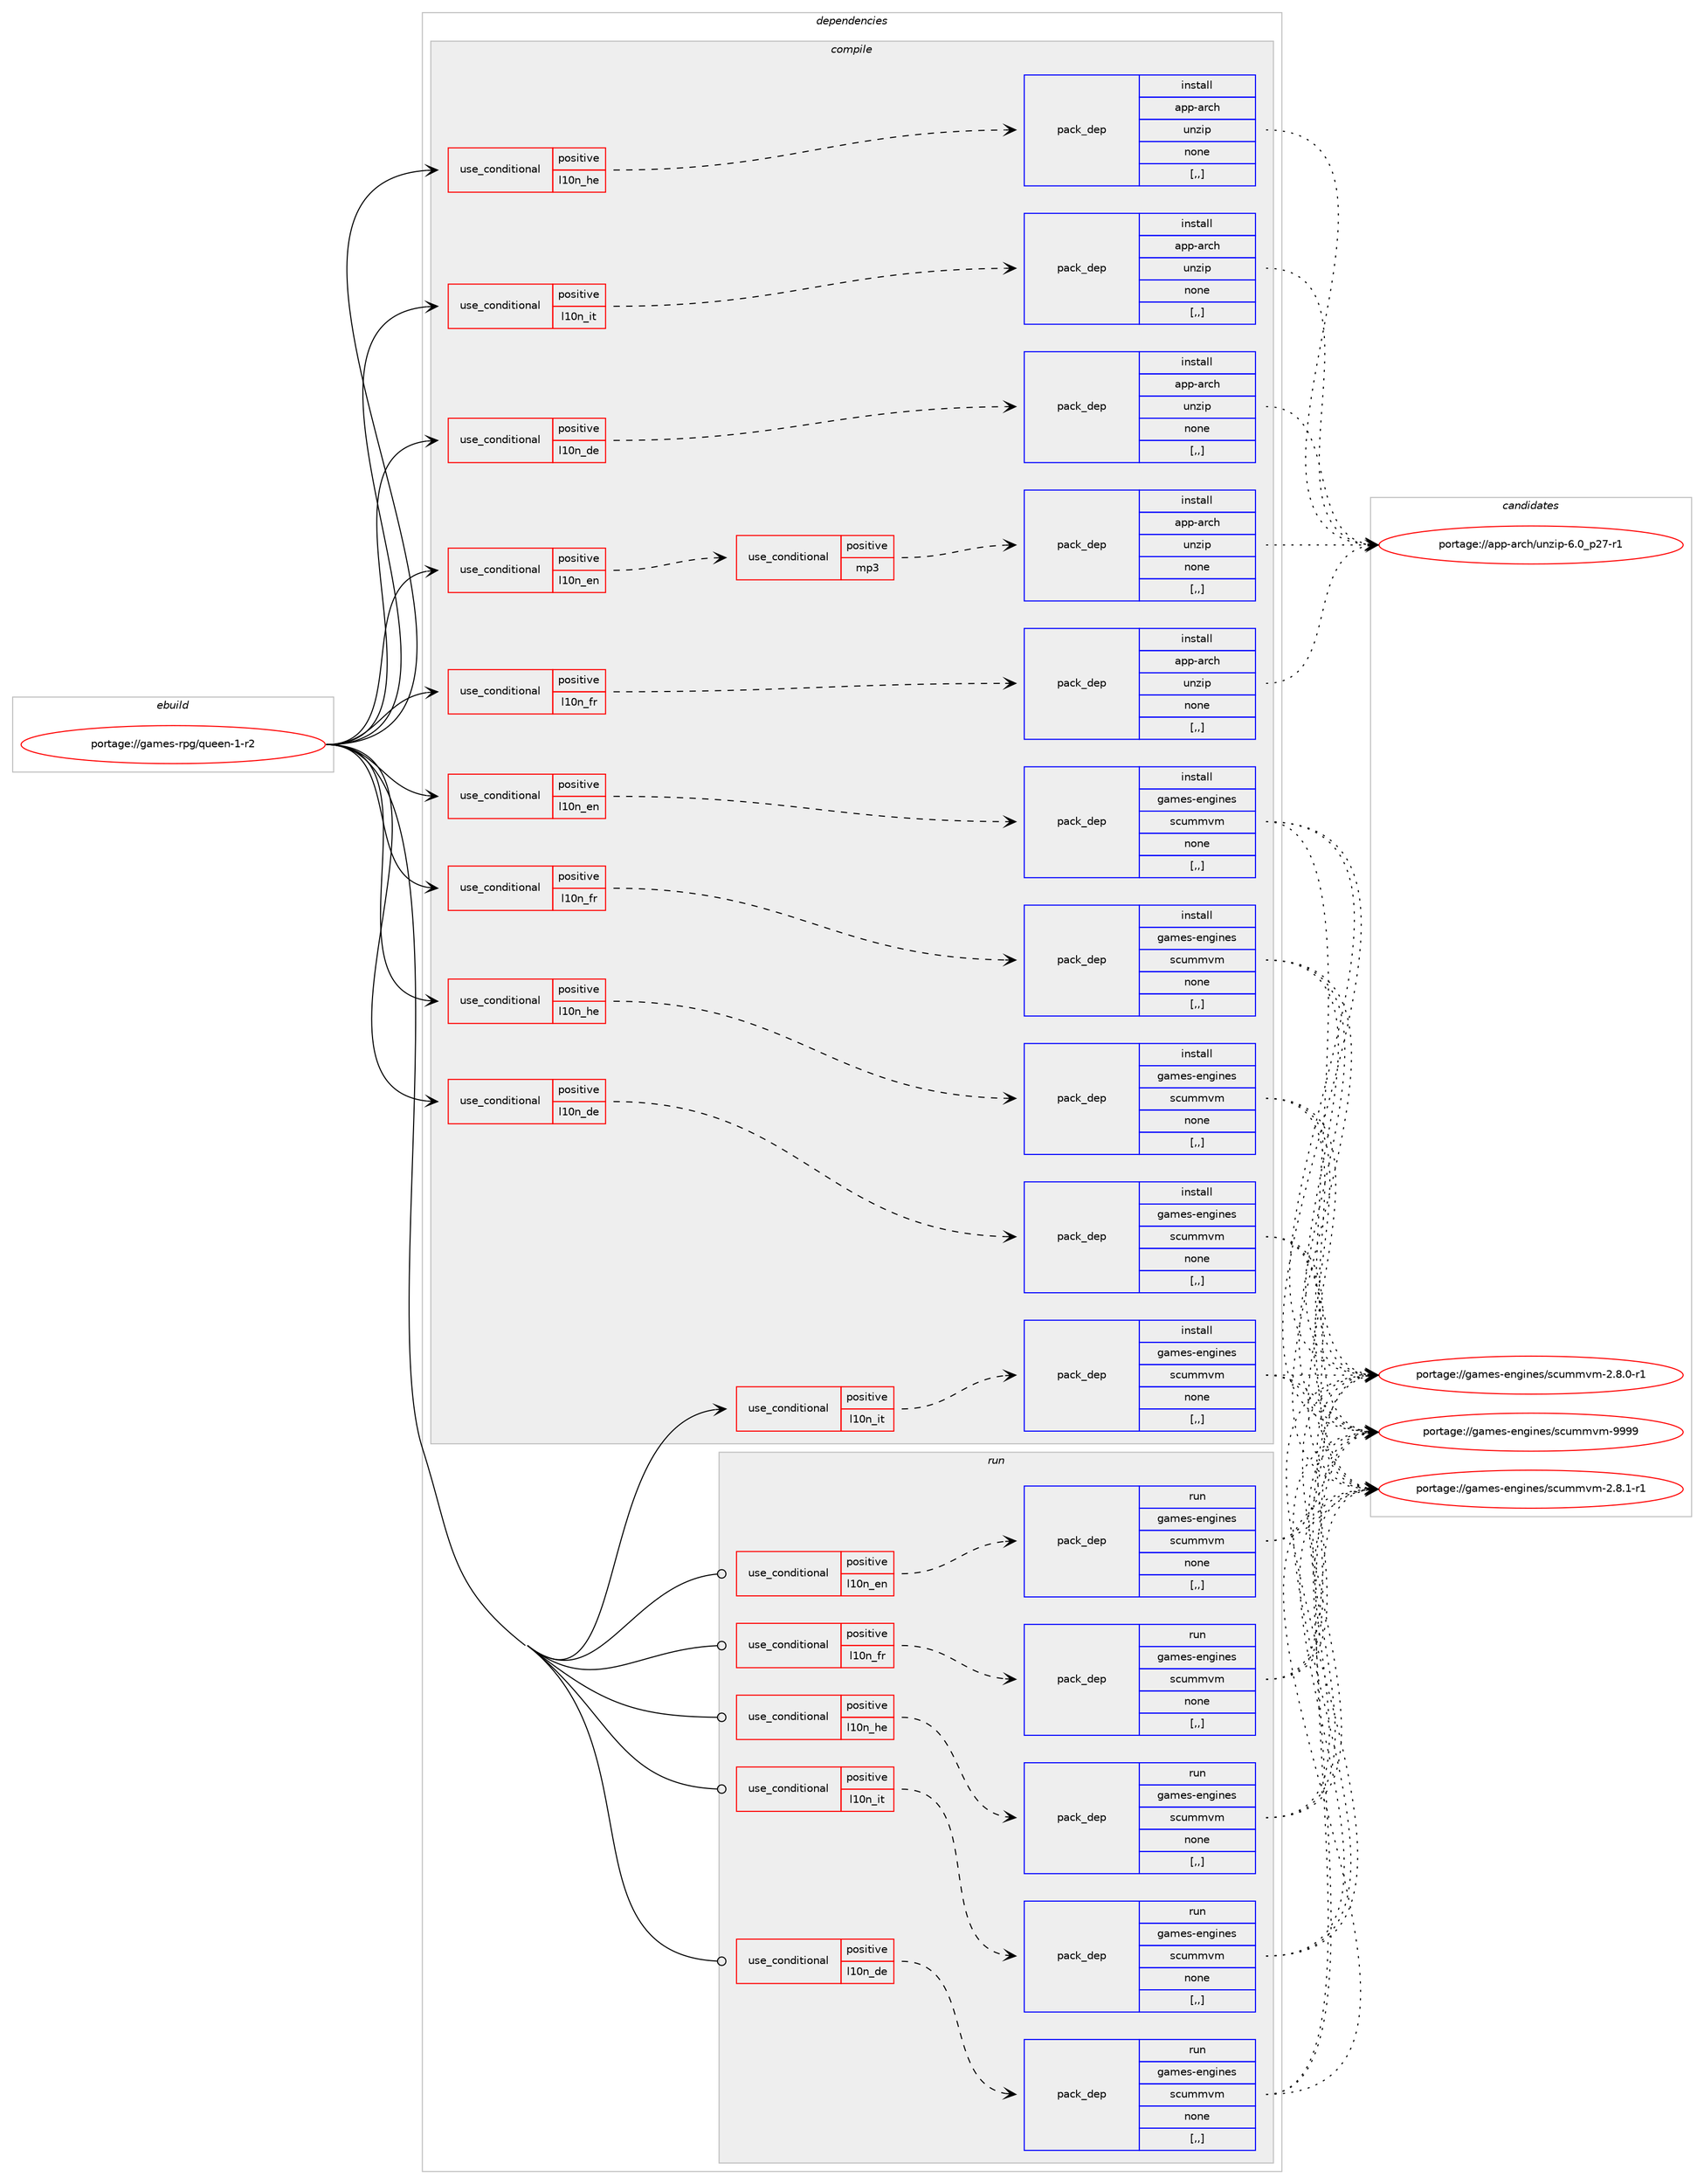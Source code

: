 digraph prolog {

# *************
# Graph options
# *************

newrank=true;
concentrate=true;
compound=true;
graph [rankdir=LR,fontname=Helvetica,fontsize=10,ranksep=1.5];#, ranksep=2.5, nodesep=0.2];
edge  [arrowhead=vee];
node  [fontname=Helvetica,fontsize=10];

# **********
# The ebuild
# **********

subgraph cluster_leftcol {
color=gray;
rank=same;
label=<<i>ebuild</i>>;
id [label="portage://games-rpg/queen-1-r2", color=red, width=4, href="../games-rpg/queen-1-r2.svg"];
}

# ****************
# The dependencies
# ****************

subgraph cluster_midcol {
color=gray;
label=<<i>dependencies</i>>;
subgraph cluster_compile {
fillcolor="#eeeeee";
style=filled;
label=<<i>compile</i>>;
subgraph cond64193 {
dependency232142 [label=<<TABLE BORDER="0" CELLBORDER="1" CELLSPACING="0" CELLPADDING="4"><TR><TD ROWSPAN="3" CELLPADDING="10">use_conditional</TD></TR><TR><TD>positive</TD></TR><TR><TD>l10n_de</TD></TR></TABLE>>, shape=none, color=red];
subgraph pack166424 {
dependency232143 [label=<<TABLE BORDER="0" CELLBORDER="1" CELLSPACING="0" CELLPADDING="4" WIDTH="220"><TR><TD ROWSPAN="6" CELLPADDING="30">pack_dep</TD></TR><TR><TD WIDTH="110">install</TD></TR><TR><TD>app-arch</TD></TR><TR><TD>unzip</TD></TR><TR><TD>none</TD></TR><TR><TD>[,,]</TD></TR></TABLE>>, shape=none, color=blue];
}
dependency232142:e -> dependency232143:w [weight=20,style="dashed",arrowhead="vee"];
}
id:e -> dependency232142:w [weight=20,style="solid",arrowhead="vee"];
subgraph cond64194 {
dependency232144 [label=<<TABLE BORDER="0" CELLBORDER="1" CELLSPACING="0" CELLPADDING="4"><TR><TD ROWSPAN="3" CELLPADDING="10">use_conditional</TD></TR><TR><TD>positive</TD></TR><TR><TD>l10n_de</TD></TR></TABLE>>, shape=none, color=red];
subgraph pack166425 {
dependency232145 [label=<<TABLE BORDER="0" CELLBORDER="1" CELLSPACING="0" CELLPADDING="4" WIDTH="220"><TR><TD ROWSPAN="6" CELLPADDING="30">pack_dep</TD></TR><TR><TD WIDTH="110">install</TD></TR><TR><TD>games-engines</TD></TR><TR><TD>scummvm</TD></TR><TR><TD>none</TD></TR><TR><TD>[,,]</TD></TR></TABLE>>, shape=none, color=blue];
}
dependency232144:e -> dependency232145:w [weight=20,style="dashed",arrowhead="vee"];
}
id:e -> dependency232144:w [weight=20,style="solid",arrowhead="vee"];
subgraph cond64195 {
dependency232146 [label=<<TABLE BORDER="0" CELLBORDER="1" CELLSPACING="0" CELLPADDING="4"><TR><TD ROWSPAN="3" CELLPADDING="10">use_conditional</TD></TR><TR><TD>positive</TD></TR><TR><TD>l10n_en</TD></TR></TABLE>>, shape=none, color=red];
subgraph cond64196 {
dependency232147 [label=<<TABLE BORDER="0" CELLBORDER="1" CELLSPACING="0" CELLPADDING="4"><TR><TD ROWSPAN="3" CELLPADDING="10">use_conditional</TD></TR><TR><TD>positive</TD></TR><TR><TD>mp3</TD></TR></TABLE>>, shape=none, color=red];
subgraph pack166426 {
dependency232148 [label=<<TABLE BORDER="0" CELLBORDER="1" CELLSPACING="0" CELLPADDING="4" WIDTH="220"><TR><TD ROWSPAN="6" CELLPADDING="30">pack_dep</TD></TR><TR><TD WIDTH="110">install</TD></TR><TR><TD>app-arch</TD></TR><TR><TD>unzip</TD></TR><TR><TD>none</TD></TR><TR><TD>[,,]</TD></TR></TABLE>>, shape=none, color=blue];
}
dependency232147:e -> dependency232148:w [weight=20,style="dashed",arrowhead="vee"];
}
dependency232146:e -> dependency232147:w [weight=20,style="dashed",arrowhead="vee"];
}
id:e -> dependency232146:w [weight=20,style="solid",arrowhead="vee"];
subgraph cond64197 {
dependency232149 [label=<<TABLE BORDER="0" CELLBORDER="1" CELLSPACING="0" CELLPADDING="4"><TR><TD ROWSPAN="3" CELLPADDING="10">use_conditional</TD></TR><TR><TD>positive</TD></TR><TR><TD>l10n_en</TD></TR></TABLE>>, shape=none, color=red];
subgraph pack166427 {
dependency232150 [label=<<TABLE BORDER="0" CELLBORDER="1" CELLSPACING="0" CELLPADDING="4" WIDTH="220"><TR><TD ROWSPAN="6" CELLPADDING="30">pack_dep</TD></TR><TR><TD WIDTH="110">install</TD></TR><TR><TD>games-engines</TD></TR><TR><TD>scummvm</TD></TR><TR><TD>none</TD></TR><TR><TD>[,,]</TD></TR></TABLE>>, shape=none, color=blue];
}
dependency232149:e -> dependency232150:w [weight=20,style="dashed",arrowhead="vee"];
}
id:e -> dependency232149:w [weight=20,style="solid",arrowhead="vee"];
subgraph cond64198 {
dependency232151 [label=<<TABLE BORDER="0" CELLBORDER="1" CELLSPACING="0" CELLPADDING="4"><TR><TD ROWSPAN="3" CELLPADDING="10">use_conditional</TD></TR><TR><TD>positive</TD></TR><TR><TD>l10n_fr</TD></TR></TABLE>>, shape=none, color=red];
subgraph pack166428 {
dependency232152 [label=<<TABLE BORDER="0" CELLBORDER="1" CELLSPACING="0" CELLPADDING="4" WIDTH="220"><TR><TD ROWSPAN="6" CELLPADDING="30">pack_dep</TD></TR><TR><TD WIDTH="110">install</TD></TR><TR><TD>app-arch</TD></TR><TR><TD>unzip</TD></TR><TR><TD>none</TD></TR><TR><TD>[,,]</TD></TR></TABLE>>, shape=none, color=blue];
}
dependency232151:e -> dependency232152:w [weight=20,style="dashed",arrowhead="vee"];
}
id:e -> dependency232151:w [weight=20,style="solid",arrowhead="vee"];
subgraph cond64199 {
dependency232153 [label=<<TABLE BORDER="0" CELLBORDER="1" CELLSPACING="0" CELLPADDING="4"><TR><TD ROWSPAN="3" CELLPADDING="10">use_conditional</TD></TR><TR><TD>positive</TD></TR><TR><TD>l10n_fr</TD></TR></TABLE>>, shape=none, color=red];
subgraph pack166429 {
dependency232154 [label=<<TABLE BORDER="0" CELLBORDER="1" CELLSPACING="0" CELLPADDING="4" WIDTH="220"><TR><TD ROWSPAN="6" CELLPADDING="30">pack_dep</TD></TR><TR><TD WIDTH="110">install</TD></TR><TR><TD>games-engines</TD></TR><TR><TD>scummvm</TD></TR><TR><TD>none</TD></TR><TR><TD>[,,]</TD></TR></TABLE>>, shape=none, color=blue];
}
dependency232153:e -> dependency232154:w [weight=20,style="dashed",arrowhead="vee"];
}
id:e -> dependency232153:w [weight=20,style="solid",arrowhead="vee"];
subgraph cond64200 {
dependency232155 [label=<<TABLE BORDER="0" CELLBORDER="1" CELLSPACING="0" CELLPADDING="4"><TR><TD ROWSPAN="3" CELLPADDING="10">use_conditional</TD></TR><TR><TD>positive</TD></TR><TR><TD>l10n_he</TD></TR></TABLE>>, shape=none, color=red];
subgraph pack166430 {
dependency232156 [label=<<TABLE BORDER="0" CELLBORDER="1" CELLSPACING="0" CELLPADDING="4" WIDTH="220"><TR><TD ROWSPAN="6" CELLPADDING="30">pack_dep</TD></TR><TR><TD WIDTH="110">install</TD></TR><TR><TD>app-arch</TD></TR><TR><TD>unzip</TD></TR><TR><TD>none</TD></TR><TR><TD>[,,]</TD></TR></TABLE>>, shape=none, color=blue];
}
dependency232155:e -> dependency232156:w [weight=20,style="dashed",arrowhead="vee"];
}
id:e -> dependency232155:w [weight=20,style="solid",arrowhead="vee"];
subgraph cond64201 {
dependency232157 [label=<<TABLE BORDER="0" CELLBORDER="1" CELLSPACING="0" CELLPADDING="4"><TR><TD ROWSPAN="3" CELLPADDING="10">use_conditional</TD></TR><TR><TD>positive</TD></TR><TR><TD>l10n_he</TD></TR></TABLE>>, shape=none, color=red];
subgraph pack166431 {
dependency232158 [label=<<TABLE BORDER="0" CELLBORDER="1" CELLSPACING="0" CELLPADDING="4" WIDTH="220"><TR><TD ROWSPAN="6" CELLPADDING="30">pack_dep</TD></TR><TR><TD WIDTH="110">install</TD></TR><TR><TD>games-engines</TD></TR><TR><TD>scummvm</TD></TR><TR><TD>none</TD></TR><TR><TD>[,,]</TD></TR></TABLE>>, shape=none, color=blue];
}
dependency232157:e -> dependency232158:w [weight=20,style="dashed",arrowhead="vee"];
}
id:e -> dependency232157:w [weight=20,style="solid",arrowhead="vee"];
subgraph cond64202 {
dependency232159 [label=<<TABLE BORDER="0" CELLBORDER="1" CELLSPACING="0" CELLPADDING="4"><TR><TD ROWSPAN="3" CELLPADDING="10">use_conditional</TD></TR><TR><TD>positive</TD></TR><TR><TD>l10n_it</TD></TR></TABLE>>, shape=none, color=red];
subgraph pack166432 {
dependency232160 [label=<<TABLE BORDER="0" CELLBORDER="1" CELLSPACING="0" CELLPADDING="4" WIDTH="220"><TR><TD ROWSPAN="6" CELLPADDING="30">pack_dep</TD></TR><TR><TD WIDTH="110">install</TD></TR><TR><TD>app-arch</TD></TR><TR><TD>unzip</TD></TR><TR><TD>none</TD></TR><TR><TD>[,,]</TD></TR></TABLE>>, shape=none, color=blue];
}
dependency232159:e -> dependency232160:w [weight=20,style="dashed",arrowhead="vee"];
}
id:e -> dependency232159:w [weight=20,style="solid",arrowhead="vee"];
subgraph cond64203 {
dependency232161 [label=<<TABLE BORDER="0" CELLBORDER="1" CELLSPACING="0" CELLPADDING="4"><TR><TD ROWSPAN="3" CELLPADDING="10">use_conditional</TD></TR><TR><TD>positive</TD></TR><TR><TD>l10n_it</TD></TR></TABLE>>, shape=none, color=red];
subgraph pack166433 {
dependency232162 [label=<<TABLE BORDER="0" CELLBORDER="1" CELLSPACING="0" CELLPADDING="4" WIDTH="220"><TR><TD ROWSPAN="6" CELLPADDING="30">pack_dep</TD></TR><TR><TD WIDTH="110">install</TD></TR><TR><TD>games-engines</TD></TR><TR><TD>scummvm</TD></TR><TR><TD>none</TD></TR><TR><TD>[,,]</TD></TR></TABLE>>, shape=none, color=blue];
}
dependency232161:e -> dependency232162:w [weight=20,style="dashed",arrowhead="vee"];
}
id:e -> dependency232161:w [weight=20,style="solid",arrowhead="vee"];
}
subgraph cluster_compileandrun {
fillcolor="#eeeeee";
style=filled;
label=<<i>compile and run</i>>;
}
subgraph cluster_run {
fillcolor="#eeeeee";
style=filled;
label=<<i>run</i>>;
subgraph cond64204 {
dependency232163 [label=<<TABLE BORDER="0" CELLBORDER="1" CELLSPACING="0" CELLPADDING="4"><TR><TD ROWSPAN="3" CELLPADDING="10">use_conditional</TD></TR><TR><TD>positive</TD></TR><TR><TD>l10n_de</TD></TR></TABLE>>, shape=none, color=red];
subgraph pack166434 {
dependency232164 [label=<<TABLE BORDER="0" CELLBORDER="1" CELLSPACING="0" CELLPADDING="4" WIDTH="220"><TR><TD ROWSPAN="6" CELLPADDING="30">pack_dep</TD></TR><TR><TD WIDTH="110">run</TD></TR><TR><TD>games-engines</TD></TR><TR><TD>scummvm</TD></TR><TR><TD>none</TD></TR><TR><TD>[,,]</TD></TR></TABLE>>, shape=none, color=blue];
}
dependency232163:e -> dependency232164:w [weight=20,style="dashed",arrowhead="vee"];
}
id:e -> dependency232163:w [weight=20,style="solid",arrowhead="odot"];
subgraph cond64205 {
dependency232165 [label=<<TABLE BORDER="0" CELLBORDER="1" CELLSPACING="0" CELLPADDING="4"><TR><TD ROWSPAN="3" CELLPADDING="10">use_conditional</TD></TR><TR><TD>positive</TD></TR><TR><TD>l10n_en</TD></TR></TABLE>>, shape=none, color=red];
subgraph pack166435 {
dependency232166 [label=<<TABLE BORDER="0" CELLBORDER="1" CELLSPACING="0" CELLPADDING="4" WIDTH="220"><TR><TD ROWSPAN="6" CELLPADDING="30">pack_dep</TD></TR><TR><TD WIDTH="110">run</TD></TR><TR><TD>games-engines</TD></TR><TR><TD>scummvm</TD></TR><TR><TD>none</TD></TR><TR><TD>[,,]</TD></TR></TABLE>>, shape=none, color=blue];
}
dependency232165:e -> dependency232166:w [weight=20,style="dashed",arrowhead="vee"];
}
id:e -> dependency232165:w [weight=20,style="solid",arrowhead="odot"];
subgraph cond64206 {
dependency232167 [label=<<TABLE BORDER="0" CELLBORDER="1" CELLSPACING="0" CELLPADDING="4"><TR><TD ROWSPAN="3" CELLPADDING="10">use_conditional</TD></TR><TR><TD>positive</TD></TR><TR><TD>l10n_fr</TD></TR></TABLE>>, shape=none, color=red];
subgraph pack166436 {
dependency232168 [label=<<TABLE BORDER="0" CELLBORDER="1" CELLSPACING="0" CELLPADDING="4" WIDTH="220"><TR><TD ROWSPAN="6" CELLPADDING="30">pack_dep</TD></TR><TR><TD WIDTH="110">run</TD></TR><TR><TD>games-engines</TD></TR><TR><TD>scummvm</TD></TR><TR><TD>none</TD></TR><TR><TD>[,,]</TD></TR></TABLE>>, shape=none, color=blue];
}
dependency232167:e -> dependency232168:w [weight=20,style="dashed",arrowhead="vee"];
}
id:e -> dependency232167:w [weight=20,style="solid",arrowhead="odot"];
subgraph cond64207 {
dependency232169 [label=<<TABLE BORDER="0" CELLBORDER="1" CELLSPACING="0" CELLPADDING="4"><TR><TD ROWSPAN="3" CELLPADDING="10">use_conditional</TD></TR><TR><TD>positive</TD></TR><TR><TD>l10n_he</TD></TR></TABLE>>, shape=none, color=red];
subgraph pack166437 {
dependency232170 [label=<<TABLE BORDER="0" CELLBORDER="1" CELLSPACING="0" CELLPADDING="4" WIDTH="220"><TR><TD ROWSPAN="6" CELLPADDING="30">pack_dep</TD></TR><TR><TD WIDTH="110">run</TD></TR><TR><TD>games-engines</TD></TR><TR><TD>scummvm</TD></TR><TR><TD>none</TD></TR><TR><TD>[,,]</TD></TR></TABLE>>, shape=none, color=blue];
}
dependency232169:e -> dependency232170:w [weight=20,style="dashed",arrowhead="vee"];
}
id:e -> dependency232169:w [weight=20,style="solid",arrowhead="odot"];
subgraph cond64208 {
dependency232171 [label=<<TABLE BORDER="0" CELLBORDER="1" CELLSPACING="0" CELLPADDING="4"><TR><TD ROWSPAN="3" CELLPADDING="10">use_conditional</TD></TR><TR><TD>positive</TD></TR><TR><TD>l10n_it</TD></TR></TABLE>>, shape=none, color=red];
subgraph pack166438 {
dependency232172 [label=<<TABLE BORDER="0" CELLBORDER="1" CELLSPACING="0" CELLPADDING="4" WIDTH="220"><TR><TD ROWSPAN="6" CELLPADDING="30">pack_dep</TD></TR><TR><TD WIDTH="110">run</TD></TR><TR><TD>games-engines</TD></TR><TR><TD>scummvm</TD></TR><TR><TD>none</TD></TR><TR><TD>[,,]</TD></TR></TABLE>>, shape=none, color=blue];
}
dependency232171:e -> dependency232172:w [weight=20,style="dashed",arrowhead="vee"];
}
id:e -> dependency232171:w [weight=20,style="solid",arrowhead="odot"];
}
}

# **************
# The candidates
# **************

subgraph cluster_choices {
rank=same;
color=gray;
label=<<i>candidates</i>>;

subgraph choice166424 {
color=black;
nodesep=1;
choice9711211245971149910447117110122105112455446489511250554511449 [label="portage://app-arch/unzip-6.0_p27-r1", color=red, width=4,href="../app-arch/unzip-6.0_p27-r1.svg"];
dependency232143:e -> choice9711211245971149910447117110122105112455446489511250554511449:w [style=dotted,weight="100"];
}
subgraph choice166425 {
color=black;
nodesep=1;
choice103971091011154510111010310511010111547115991171091091181094557575757 [label="portage://games-engines/scummvm-9999", color=red, width=4,href="../games-engines/scummvm-9999.svg"];
choice103971091011154510111010310511010111547115991171091091181094550465646494511449 [label="portage://games-engines/scummvm-2.8.1-r1", color=red, width=4,href="../games-engines/scummvm-2.8.1-r1.svg"];
choice103971091011154510111010310511010111547115991171091091181094550465646484511449 [label="portage://games-engines/scummvm-2.8.0-r1", color=red, width=4,href="../games-engines/scummvm-2.8.0-r1.svg"];
dependency232145:e -> choice103971091011154510111010310511010111547115991171091091181094557575757:w [style=dotted,weight="100"];
dependency232145:e -> choice103971091011154510111010310511010111547115991171091091181094550465646494511449:w [style=dotted,weight="100"];
dependency232145:e -> choice103971091011154510111010310511010111547115991171091091181094550465646484511449:w [style=dotted,weight="100"];
}
subgraph choice166426 {
color=black;
nodesep=1;
choice9711211245971149910447117110122105112455446489511250554511449 [label="portage://app-arch/unzip-6.0_p27-r1", color=red, width=4,href="../app-arch/unzip-6.0_p27-r1.svg"];
dependency232148:e -> choice9711211245971149910447117110122105112455446489511250554511449:w [style=dotted,weight="100"];
}
subgraph choice166427 {
color=black;
nodesep=1;
choice103971091011154510111010310511010111547115991171091091181094557575757 [label="portage://games-engines/scummvm-9999", color=red, width=4,href="../games-engines/scummvm-9999.svg"];
choice103971091011154510111010310511010111547115991171091091181094550465646494511449 [label="portage://games-engines/scummvm-2.8.1-r1", color=red, width=4,href="../games-engines/scummvm-2.8.1-r1.svg"];
choice103971091011154510111010310511010111547115991171091091181094550465646484511449 [label="portage://games-engines/scummvm-2.8.0-r1", color=red, width=4,href="../games-engines/scummvm-2.8.0-r1.svg"];
dependency232150:e -> choice103971091011154510111010310511010111547115991171091091181094557575757:w [style=dotted,weight="100"];
dependency232150:e -> choice103971091011154510111010310511010111547115991171091091181094550465646494511449:w [style=dotted,weight="100"];
dependency232150:e -> choice103971091011154510111010310511010111547115991171091091181094550465646484511449:w [style=dotted,weight="100"];
}
subgraph choice166428 {
color=black;
nodesep=1;
choice9711211245971149910447117110122105112455446489511250554511449 [label="portage://app-arch/unzip-6.0_p27-r1", color=red, width=4,href="../app-arch/unzip-6.0_p27-r1.svg"];
dependency232152:e -> choice9711211245971149910447117110122105112455446489511250554511449:w [style=dotted,weight="100"];
}
subgraph choice166429 {
color=black;
nodesep=1;
choice103971091011154510111010310511010111547115991171091091181094557575757 [label="portage://games-engines/scummvm-9999", color=red, width=4,href="../games-engines/scummvm-9999.svg"];
choice103971091011154510111010310511010111547115991171091091181094550465646494511449 [label="portage://games-engines/scummvm-2.8.1-r1", color=red, width=4,href="../games-engines/scummvm-2.8.1-r1.svg"];
choice103971091011154510111010310511010111547115991171091091181094550465646484511449 [label="portage://games-engines/scummvm-2.8.0-r1", color=red, width=4,href="../games-engines/scummvm-2.8.0-r1.svg"];
dependency232154:e -> choice103971091011154510111010310511010111547115991171091091181094557575757:w [style=dotted,weight="100"];
dependency232154:e -> choice103971091011154510111010310511010111547115991171091091181094550465646494511449:w [style=dotted,weight="100"];
dependency232154:e -> choice103971091011154510111010310511010111547115991171091091181094550465646484511449:w [style=dotted,weight="100"];
}
subgraph choice166430 {
color=black;
nodesep=1;
choice9711211245971149910447117110122105112455446489511250554511449 [label="portage://app-arch/unzip-6.0_p27-r1", color=red, width=4,href="../app-arch/unzip-6.0_p27-r1.svg"];
dependency232156:e -> choice9711211245971149910447117110122105112455446489511250554511449:w [style=dotted,weight="100"];
}
subgraph choice166431 {
color=black;
nodesep=1;
choice103971091011154510111010310511010111547115991171091091181094557575757 [label="portage://games-engines/scummvm-9999", color=red, width=4,href="../games-engines/scummvm-9999.svg"];
choice103971091011154510111010310511010111547115991171091091181094550465646494511449 [label="portage://games-engines/scummvm-2.8.1-r1", color=red, width=4,href="../games-engines/scummvm-2.8.1-r1.svg"];
choice103971091011154510111010310511010111547115991171091091181094550465646484511449 [label="portage://games-engines/scummvm-2.8.0-r1", color=red, width=4,href="../games-engines/scummvm-2.8.0-r1.svg"];
dependency232158:e -> choice103971091011154510111010310511010111547115991171091091181094557575757:w [style=dotted,weight="100"];
dependency232158:e -> choice103971091011154510111010310511010111547115991171091091181094550465646494511449:w [style=dotted,weight="100"];
dependency232158:e -> choice103971091011154510111010310511010111547115991171091091181094550465646484511449:w [style=dotted,weight="100"];
}
subgraph choice166432 {
color=black;
nodesep=1;
choice9711211245971149910447117110122105112455446489511250554511449 [label="portage://app-arch/unzip-6.0_p27-r1", color=red, width=4,href="../app-arch/unzip-6.0_p27-r1.svg"];
dependency232160:e -> choice9711211245971149910447117110122105112455446489511250554511449:w [style=dotted,weight="100"];
}
subgraph choice166433 {
color=black;
nodesep=1;
choice103971091011154510111010310511010111547115991171091091181094557575757 [label="portage://games-engines/scummvm-9999", color=red, width=4,href="../games-engines/scummvm-9999.svg"];
choice103971091011154510111010310511010111547115991171091091181094550465646494511449 [label="portage://games-engines/scummvm-2.8.1-r1", color=red, width=4,href="../games-engines/scummvm-2.8.1-r1.svg"];
choice103971091011154510111010310511010111547115991171091091181094550465646484511449 [label="portage://games-engines/scummvm-2.8.0-r1", color=red, width=4,href="../games-engines/scummvm-2.8.0-r1.svg"];
dependency232162:e -> choice103971091011154510111010310511010111547115991171091091181094557575757:w [style=dotted,weight="100"];
dependency232162:e -> choice103971091011154510111010310511010111547115991171091091181094550465646494511449:w [style=dotted,weight="100"];
dependency232162:e -> choice103971091011154510111010310511010111547115991171091091181094550465646484511449:w [style=dotted,weight="100"];
}
subgraph choice166434 {
color=black;
nodesep=1;
choice103971091011154510111010310511010111547115991171091091181094557575757 [label="portage://games-engines/scummvm-9999", color=red, width=4,href="../games-engines/scummvm-9999.svg"];
choice103971091011154510111010310511010111547115991171091091181094550465646494511449 [label="portage://games-engines/scummvm-2.8.1-r1", color=red, width=4,href="../games-engines/scummvm-2.8.1-r1.svg"];
choice103971091011154510111010310511010111547115991171091091181094550465646484511449 [label="portage://games-engines/scummvm-2.8.0-r1", color=red, width=4,href="../games-engines/scummvm-2.8.0-r1.svg"];
dependency232164:e -> choice103971091011154510111010310511010111547115991171091091181094557575757:w [style=dotted,weight="100"];
dependency232164:e -> choice103971091011154510111010310511010111547115991171091091181094550465646494511449:w [style=dotted,weight="100"];
dependency232164:e -> choice103971091011154510111010310511010111547115991171091091181094550465646484511449:w [style=dotted,weight="100"];
}
subgraph choice166435 {
color=black;
nodesep=1;
choice103971091011154510111010310511010111547115991171091091181094557575757 [label="portage://games-engines/scummvm-9999", color=red, width=4,href="../games-engines/scummvm-9999.svg"];
choice103971091011154510111010310511010111547115991171091091181094550465646494511449 [label="portage://games-engines/scummvm-2.8.1-r1", color=red, width=4,href="../games-engines/scummvm-2.8.1-r1.svg"];
choice103971091011154510111010310511010111547115991171091091181094550465646484511449 [label="portage://games-engines/scummvm-2.8.0-r1", color=red, width=4,href="../games-engines/scummvm-2.8.0-r1.svg"];
dependency232166:e -> choice103971091011154510111010310511010111547115991171091091181094557575757:w [style=dotted,weight="100"];
dependency232166:e -> choice103971091011154510111010310511010111547115991171091091181094550465646494511449:w [style=dotted,weight="100"];
dependency232166:e -> choice103971091011154510111010310511010111547115991171091091181094550465646484511449:w [style=dotted,weight="100"];
}
subgraph choice166436 {
color=black;
nodesep=1;
choice103971091011154510111010310511010111547115991171091091181094557575757 [label="portage://games-engines/scummvm-9999", color=red, width=4,href="../games-engines/scummvm-9999.svg"];
choice103971091011154510111010310511010111547115991171091091181094550465646494511449 [label="portage://games-engines/scummvm-2.8.1-r1", color=red, width=4,href="../games-engines/scummvm-2.8.1-r1.svg"];
choice103971091011154510111010310511010111547115991171091091181094550465646484511449 [label="portage://games-engines/scummvm-2.8.0-r1", color=red, width=4,href="../games-engines/scummvm-2.8.0-r1.svg"];
dependency232168:e -> choice103971091011154510111010310511010111547115991171091091181094557575757:w [style=dotted,weight="100"];
dependency232168:e -> choice103971091011154510111010310511010111547115991171091091181094550465646494511449:w [style=dotted,weight="100"];
dependency232168:e -> choice103971091011154510111010310511010111547115991171091091181094550465646484511449:w [style=dotted,weight="100"];
}
subgraph choice166437 {
color=black;
nodesep=1;
choice103971091011154510111010310511010111547115991171091091181094557575757 [label="portage://games-engines/scummvm-9999", color=red, width=4,href="../games-engines/scummvm-9999.svg"];
choice103971091011154510111010310511010111547115991171091091181094550465646494511449 [label="portage://games-engines/scummvm-2.8.1-r1", color=red, width=4,href="../games-engines/scummvm-2.8.1-r1.svg"];
choice103971091011154510111010310511010111547115991171091091181094550465646484511449 [label="portage://games-engines/scummvm-2.8.0-r1", color=red, width=4,href="../games-engines/scummvm-2.8.0-r1.svg"];
dependency232170:e -> choice103971091011154510111010310511010111547115991171091091181094557575757:w [style=dotted,weight="100"];
dependency232170:e -> choice103971091011154510111010310511010111547115991171091091181094550465646494511449:w [style=dotted,weight="100"];
dependency232170:e -> choice103971091011154510111010310511010111547115991171091091181094550465646484511449:w [style=dotted,weight="100"];
}
subgraph choice166438 {
color=black;
nodesep=1;
choice103971091011154510111010310511010111547115991171091091181094557575757 [label="portage://games-engines/scummvm-9999", color=red, width=4,href="../games-engines/scummvm-9999.svg"];
choice103971091011154510111010310511010111547115991171091091181094550465646494511449 [label="portage://games-engines/scummvm-2.8.1-r1", color=red, width=4,href="../games-engines/scummvm-2.8.1-r1.svg"];
choice103971091011154510111010310511010111547115991171091091181094550465646484511449 [label="portage://games-engines/scummvm-2.8.0-r1", color=red, width=4,href="../games-engines/scummvm-2.8.0-r1.svg"];
dependency232172:e -> choice103971091011154510111010310511010111547115991171091091181094557575757:w [style=dotted,weight="100"];
dependency232172:e -> choice103971091011154510111010310511010111547115991171091091181094550465646494511449:w [style=dotted,weight="100"];
dependency232172:e -> choice103971091011154510111010310511010111547115991171091091181094550465646484511449:w [style=dotted,weight="100"];
}
}

}
